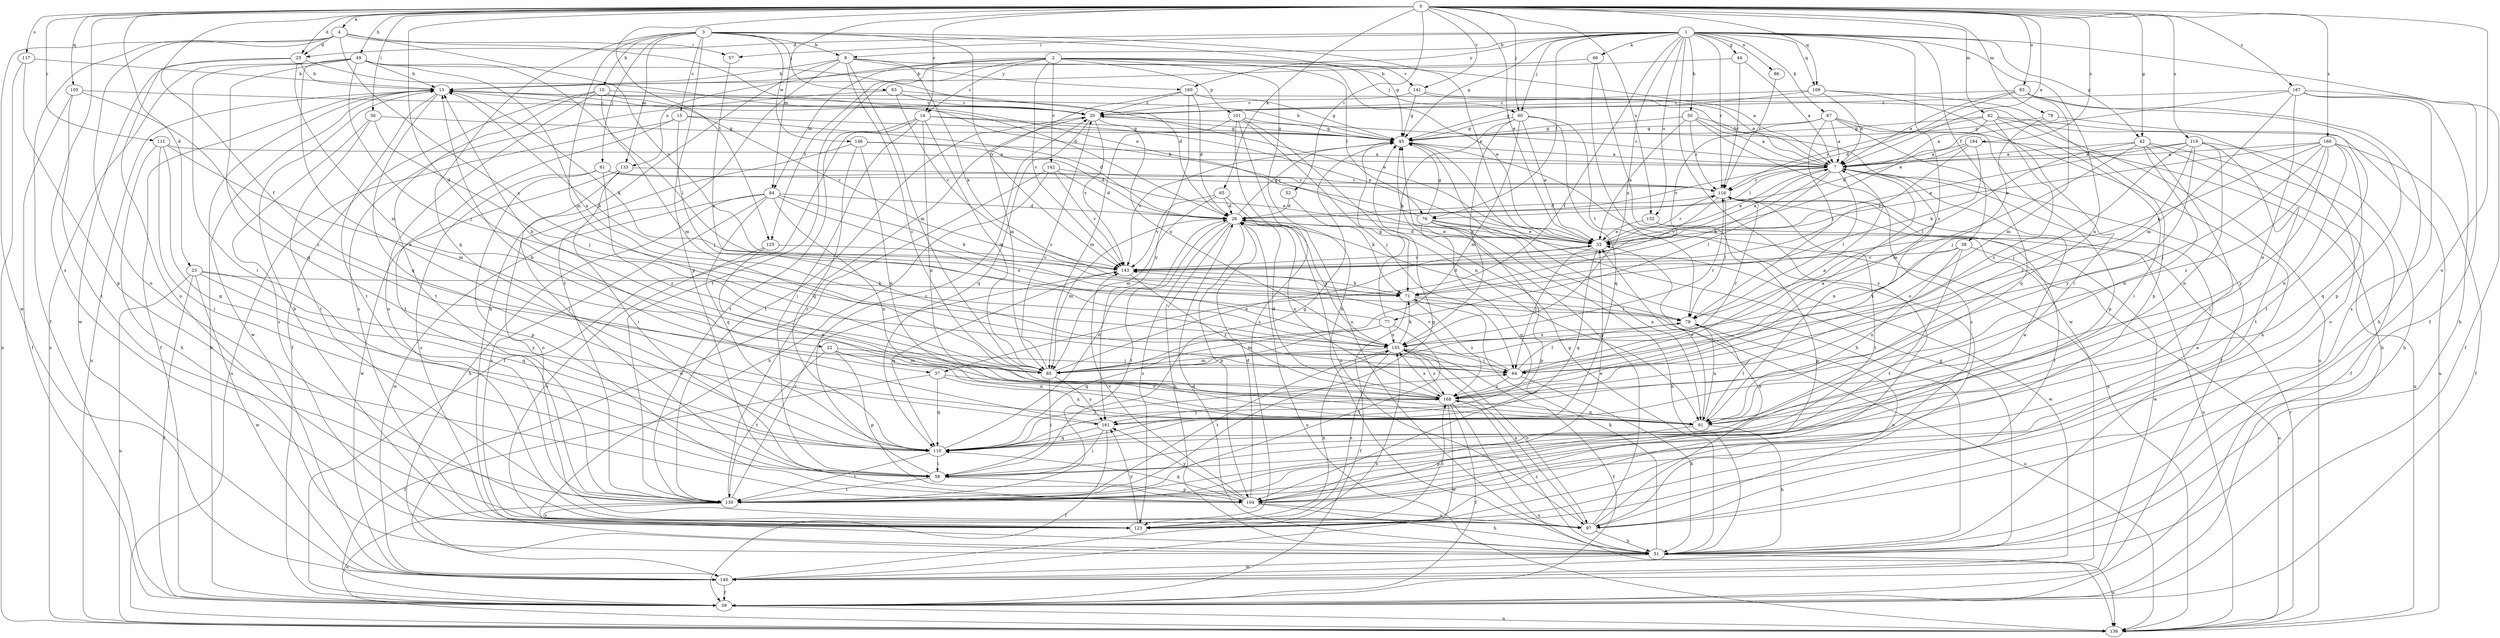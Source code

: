 strict digraph  {
0;
1;
2;
3;
4;
7;
8;
10;
13;
14;
15;
20;
22;
23;
25;
26;
33;
37;
38;
39;
42;
44;
45;
49;
50;
51;
52;
56;
57;
58;
60;
61;
63;
64;
65;
66;
67;
71;
76;
77;
78;
79;
82;
84;
85;
86;
91;
93;
97;
101;
104;
105;
109;
110;
111;
116;
117;
119;
123;
125;
130;
132;
133;
136;
141;
142;
143;
146;
149;
155;
160;
161;
164;
166;
167;
168;
0 -> 4  [label=a];
0 -> 7  [label=a];
0 -> 14  [label=c];
0 -> 22  [label=d];
0 -> 23  [label=d];
0 -> 25  [label=d];
0 -> 33  [label=e];
0 -> 37  [label=f];
0 -> 42  [label=g];
0 -> 49  [label=h];
0 -> 52  [label=i];
0 -> 56  [label=i];
0 -> 60  [label=j];
0 -> 65  [label=k];
0 -> 79  [label=m];
0 -> 82  [label=m];
0 -> 84  [label=m];
0 -> 93  [label=o];
0 -> 97  [label=o];
0 -> 105  [label=q];
0 -> 109  [label=q];
0 -> 111  [label=r];
0 -> 117  [label=s];
0 -> 119  [label=s];
0 -> 123  [label=s];
0 -> 125  [label=t];
0 -> 132  [label=u];
0 -> 141  [label=v];
0 -> 164  [label=z];
0 -> 166  [label=z];
0 -> 167  [label=z];
1 -> 8  [label=b];
1 -> 25  [label=d];
1 -> 37  [label=f];
1 -> 38  [label=f];
1 -> 39  [label=f];
1 -> 42  [label=g];
1 -> 44  [label=g];
1 -> 45  [label=g];
1 -> 50  [label=h];
1 -> 57  [label=i];
1 -> 60  [label=j];
1 -> 66  [label=k];
1 -> 67  [label=k];
1 -> 76  [label=l];
1 -> 86  [label=n];
1 -> 91  [label=n];
1 -> 109  [label=q];
1 -> 116  [label=r];
1 -> 123  [label=s];
1 -> 132  [label=u];
1 -> 155  [label=x];
1 -> 160  [label=y];
1 -> 168  [label=z];
2 -> 7  [label=a];
2 -> 14  [label=c];
2 -> 51  [label=h];
2 -> 60  [label=j];
2 -> 76  [label=l];
2 -> 84  [label=m];
2 -> 101  [label=p];
2 -> 125  [label=t];
2 -> 130  [label=t];
2 -> 133  [label=u];
2 -> 141  [label=v];
2 -> 142  [label=v];
2 -> 143  [label=v];
3 -> 8  [label=b];
3 -> 10  [label=b];
3 -> 15  [label=c];
3 -> 33  [label=e];
3 -> 45  [label=g];
3 -> 61  [label=j];
3 -> 63  [label=j];
3 -> 85  [label=m];
3 -> 104  [label=p];
3 -> 110  [label=q];
3 -> 133  [label=u];
3 -> 143  [label=v];
3 -> 146  [label=w];
4 -> 25  [label=d];
4 -> 33  [label=e];
4 -> 39  [label=f];
4 -> 57  [label=i];
4 -> 97  [label=o];
4 -> 143  [label=v];
4 -> 149  [label=w];
4 -> 155  [label=x];
7 -> 13  [label=b];
7 -> 20  [label=c];
7 -> 33  [label=e];
7 -> 71  [label=k];
7 -> 76  [label=l];
7 -> 77  [label=l];
7 -> 78  [label=l];
7 -> 91  [label=n];
7 -> 116  [label=r];
8 -> 13  [label=b];
8 -> 33  [label=e];
8 -> 51  [label=h];
8 -> 71  [label=k];
8 -> 85  [label=m];
8 -> 130  [label=t];
8 -> 160  [label=y];
8 -> 168  [label=z];
10 -> 20  [label=c];
10 -> 39  [label=f];
10 -> 85  [label=m];
10 -> 97  [label=o];
10 -> 130  [label=t];
10 -> 143  [label=v];
13 -> 20  [label=c];
13 -> 39  [label=f];
13 -> 71  [label=k];
13 -> 110  [label=q];
13 -> 130  [label=t];
13 -> 136  [label=u];
13 -> 149  [label=w];
14 -> 33  [label=e];
14 -> 39  [label=f];
14 -> 45  [label=g];
14 -> 58  [label=i];
14 -> 85  [label=m];
14 -> 91  [label=n];
14 -> 130  [label=t];
15 -> 26  [label=d];
15 -> 45  [label=g];
15 -> 64  [label=j];
15 -> 130  [label=t];
15 -> 136  [label=u];
20 -> 45  [label=g];
20 -> 110  [label=q];
20 -> 130  [label=t];
20 -> 143  [label=v];
20 -> 155  [label=x];
22 -> 64  [label=j];
22 -> 85  [label=m];
22 -> 91  [label=n];
22 -> 104  [label=p];
22 -> 130  [label=t];
23 -> 39  [label=f];
23 -> 71  [label=k];
23 -> 110  [label=q];
23 -> 136  [label=u];
23 -> 149  [label=w];
23 -> 161  [label=y];
25 -> 13  [label=b];
25 -> 26  [label=d];
25 -> 85  [label=m];
25 -> 97  [label=o];
25 -> 149  [label=w];
26 -> 33  [label=e];
26 -> 45  [label=g];
26 -> 51  [label=h];
26 -> 85  [label=m];
26 -> 104  [label=p];
26 -> 123  [label=s];
26 -> 130  [label=t];
26 -> 136  [label=u];
26 -> 155  [label=x];
26 -> 168  [label=z];
33 -> 7  [label=a];
33 -> 26  [label=d];
33 -> 64  [label=j];
33 -> 110  [label=q];
33 -> 116  [label=r];
33 -> 143  [label=v];
37 -> 39  [label=f];
37 -> 91  [label=n];
37 -> 110  [label=q];
37 -> 168  [label=z];
38 -> 91  [label=n];
38 -> 130  [label=t];
38 -> 136  [label=u];
38 -> 143  [label=v];
38 -> 155  [label=x];
39 -> 13  [label=b];
39 -> 136  [label=u];
42 -> 7  [label=a];
42 -> 39  [label=f];
42 -> 58  [label=i];
42 -> 78  [label=l];
42 -> 85  [label=m];
42 -> 91  [label=n];
42 -> 136  [label=u];
44 -> 7  [label=a];
44 -> 13  [label=b];
44 -> 116  [label=r];
45 -> 7  [label=a];
45 -> 13  [label=b];
45 -> 51  [label=h];
45 -> 136  [label=u];
45 -> 143  [label=v];
49 -> 13  [label=b];
49 -> 26  [label=d];
49 -> 58  [label=i];
49 -> 64  [label=j];
49 -> 78  [label=l];
49 -> 91  [label=n];
49 -> 110  [label=q];
49 -> 136  [label=u];
49 -> 155  [label=x];
50 -> 7  [label=a];
50 -> 33  [label=e];
50 -> 39  [label=f];
50 -> 45  [label=g];
50 -> 116  [label=r];
50 -> 123  [label=s];
51 -> 26  [label=d];
51 -> 45  [label=g];
51 -> 71  [label=k];
51 -> 136  [label=u];
51 -> 149  [label=w];
51 -> 168  [label=z];
52 -> 26  [label=d];
52 -> 71  [label=k];
56 -> 45  [label=g];
56 -> 64  [label=j];
56 -> 123  [label=s];
56 -> 130  [label=t];
57 -> 155  [label=x];
58 -> 20  [label=c];
58 -> 45  [label=g];
58 -> 104  [label=p];
58 -> 130  [label=t];
60 -> 33  [label=e];
60 -> 45  [label=g];
60 -> 71  [label=k];
60 -> 78  [label=l];
60 -> 85  [label=m];
60 -> 110  [label=q];
60 -> 155  [label=x];
61 -> 33  [label=e];
61 -> 104  [label=p];
61 -> 116  [label=r];
61 -> 123  [label=s];
61 -> 168  [label=z];
63 -> 20  [label=c];
63 -> 33  [label=e];
63 -> 123  [label=s];
63 -> 143  [label=v];
64 -> 7  [label=a];
64 -> 51  [label=h];
64 -> 78  [label=l];
64 -> 116  [label=r];
64 -> 143  [label=v];
64 -> 168  [label=z];
65 -> 26  [label=d];
65 -> 85  [label=m];
65 -> 97  [label=o];
65 -> 143  [label=v];
66 -> 13  [label=b];
66 -> 97  [label=o];
66 -> 149  [label=w];
67 -> 7  [label=a];
67 -> 45  [label=g];
67 -> 51  [label=h];
67 -> 78  [label=l];
67 -> 104  [label=p];
67 -> 110  [label=q];
67 -> 143  [label=v];
71 -> 39  [label=f];
71 -> 78  [label=l];
71 -> 136  [label=u];
71 -> 168  [label=z];
76 -> 13  [label=b];
76 -> 33  [label=e];
76 -> 45  [label=g];
76 -> 51  [label=h];
76 -> 91  [label=n];
76 -> 104  [label=p];
76 -> 110  [label=q];
76 -> 149  [label=w];
77 -> 13  [label=b];
77 -> 45  [label=g];
77 -> 85  [label=m];
77 -> 110  [label=q];
77 -> 130  [label=t];
77 -> 155  [label=x];
78 -> 26  [label=d];
78 -> 91  [label=n];
78 -> 97  [label=o];
78 -> 155  [label=x];
79 -> 45  [label=g];
79 -> 64  [label=j];
79 -> 130  [label=t];
82 -> 7  [label=a];
82 -> 45  [label=g];
82 -> 58  [label=i];
82 -> 97  [label=o];
82 -> 116  [label=r];
82 -> 136  [label=u];
82 -> 168  [label=z];
84 -> 26  [label=d];
84 -> 51  [label=h];
84 -> 71  [label=k];
84 -> 91  [label=n];
84 -> 110  [label=q];
84 -> 123  [label=s];
84 -> 149  [label=w];
84 -> 155  [label=x];
85 -> 13  [label=b];
85 -> 20  [label=c];
85 -> 33  [label=e];
85 -> 58  [label=i];
85 -> 161  [label=y];
86 -> 116  [label=r];
91 -> 33  [label=e];
91 -> 51  [label=h];
91 -> 78  [label=l];
91 -> 104  [label=p];
93 -> 7  [label=a];
93 -> 20  [label=c];
93 -> 26  [label=d];
93 -> 51  [label=h];
93 -> 85  [label=m];
93 -> 104  [label=p];
97 -> 7  [label=a];
97 -> 33  [label=e];
97 -> 45  [label=g];
97 -> 51  [label=h];
97 -> 155  [label=x];
101 -> 45  [label=g];
101 -> 64  [label=j];
101 -> 85  [label=m];
101 -> 91  [label=n];
101 -> 97  [label=o];
101 -> 123  [label=s];
104 -> 7  [label=a];
104 -> 26  [label=d];
104 -> 51  [label=h];
104 -> 97  [label=o];
104 -> 110  [label=q];
104 -> 143  [label=v];
104 -> 161  [label=y];
105 -> 20  [label=c];
105 -> 39  [label=f];
105 -> 130  [label=t];
105 -> 168  [label=z];
109 -> 7  [label=a];
109 -> 20  [label=c];
109 -> 45  [label=g];
109 -> 58  [label=i];
109 -> 104  [label=p];
110 -> 26  [label=d];
110 -> 58  [label=i];
110 -> 64  [label=j];
110 -> 130  [label=t];
111 -> 7  [label=a];
111 -> 51  [label=h];
111 -> 58  [label=i];
111 -> 85  [label=m];
111 -> 110  [label=q];
116 -> 26  [label=d];
116 -> 78  [label=l];
116 -> 130  [label=t];
116 -> 136  [label=u];
116 -> 143  [label=v];
117 -> 13  [label=b];
117 -> 104  [label=p];
117 -> 136  [label=u];
119 -> 7  [label=a];
119 -> 33  [label=e];
119 -> 51  [label=h];
119 -> 64  [label=j];
119 -> 91  [label=n];
119 -> 130  [label=t];
119 -> 161  [label=y];
119 -> 168  [label=z];
123 -> 13  [label=b];
123 -> 116  [label=r];
123 -> 155  [label=x];
123 -> 161  [label=y];
123 -> 168  [label=z];
125 -> 91  [label=n];
125 -> 123  [label=s];
125 -> 143  [label=v];
130 -> 20  [label=c];
130 -> 33  [label=e];
130 -> 45  [label=g];
130 -> 123  [label=s];
130 -> 136  [label=u];
130 -> 143  [label=v];
132 -> 33  [label=e];
132 -> 104  [label=p];
132 -> 149  [label=w];
133 -> 58  [label=i];
133 -> 97  [label=o];
133 -> 116  [label=r];
133 -> 149  [label=w];
136 -> 116  [label=r];
141 -> 7  [label=a];
141 -> 20  [label=c];
141 -> 45  [label=g];
141 -> 136  [label=u];
142 -> 26  [label=d];
142 -> 51  [label=h];
142 -> 116  [label=r];
142 -> 143  [label=v];
142 -> 149  [label=w];
143 -> 71  [label=k];
143 -> 110  [label=q];
143 -> 168  [label=z];
146 -> 7  [label=a];
146 -> 26  [label=d];
146 -> 58  [label=i];
146 -> 91  [label=n];
146 -> 110  [label=q];
149 -> 39  [label=f];
149 -> 45  [label=g];
149 -> 155  [label=x];
155 -> 39  [label=f];
155 -> 64  [label=j];
155 -> 71  [label=k];
155 -> 85  [label=m];
155 -> 97  [label=o];
155 -> 116  [label=r];
155 -> 123  [label=s];
155 -> 130  [label=t];
155 -> 168  [label=z];
160 -> 20  [label=c];
160 -> 26  [label=d];
160 -> 45  [label=g];
160 -> 85  [label=m];
160 -> 161  [label=y];
161 -> 13  [label=b];
161 -> 39  [label=f];
161 -> 58  [label=i];
161 -> 110  [label=q];
164 -> 7  [label=a];
164 -> 26  [label=d];
164 -> 51  [label=h];
164 -> 71  [label=k];
164 -> 143  [label=v];
166 -> 7  [label=a];
166 -> 33  [label=e];
166 -> 39  [label=f];
166 -> 64  [label=j];
166 -> 71  [label=k];
166 -> 91  [label=n];
166 -> 110  [label=q];
166 -> 161  [label=y];
166 -> 168  [label=z];
167 -> 20  [label=c];
167 -> 33  [label=e];
167 -> 39  [label=f];
167 -> 51  [label=h];
167 -> 85  [label=m];
167 -> 91  [label=n];
167 -> 123  [label=s];
168 -> 7  [label=a];
168 -> 26  [label=d];
168 -> 39  [label=f];
168 -> 91  [label=n];
168 -> 136  [label=u];
168 -> 149  [label=w];
168 -> 155  [label=x];
168 -> 161  [label=y];
}
